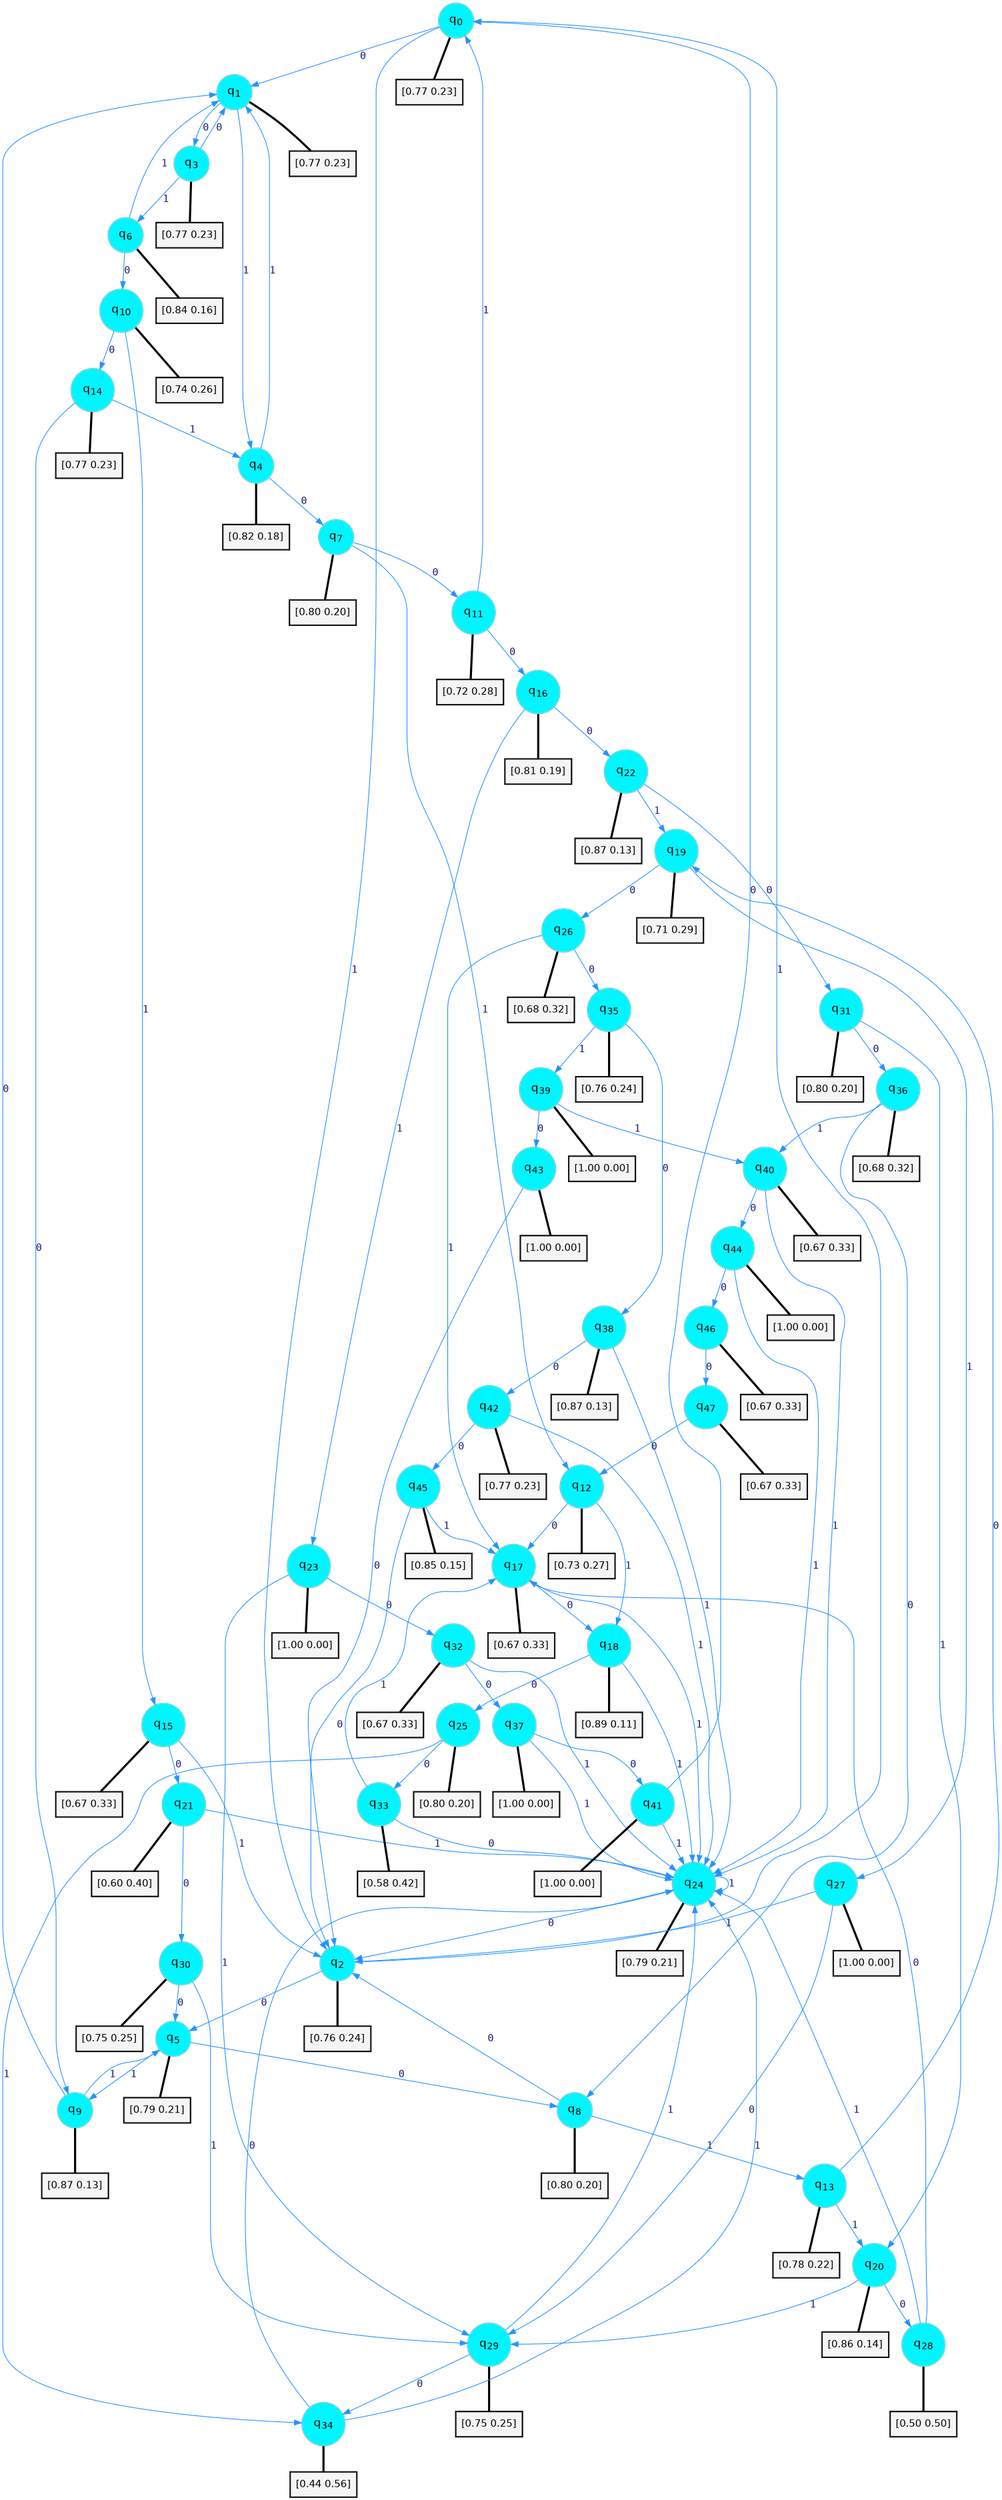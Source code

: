 digraph G {
graph [
bgcolor=transparent, dpi=300, rankdir=TD, size="40,25"];
node [
color=gray, fillcolor=turquoise1, fontcolor=black, fontname=Helvetica, fontsize=16, fontweight=bold, shape=circle, style=filled];
edge [
arrowsize=1, color=dodgerblue1, fontcolor=midnightblue, fontname=courier, fontweight=bold, penwidth=1, style=solid, weight=20];
0[label=<q<SUB>0</SUB>>];
1[label=<q<SUB>1</SUB>>];
2[label=<q<SUB>2</SUB>>];
3[label=<q<SUB>3</SUB>>];
4[label=<q<SUB>4</SUB>>];
5[label=<q<SUB>5</SUB>>];
6[label=<q<SUB>6</SUB>>];
7[label=<q<SUB>7</SUB>>];
8[label=<q<SUB>8</SUB>>];
9[label=<q<SUB>9</SUB>>];
10[label=<q<SUB>10</SUB>>];
11[label=<q<SUB>11</SUB>>];
12[label=<q<SUB>12</SUB>>];
13[label=<q<SUB>13</SUB>>];
14[label=<q<SUB>14</SUB>>];
15[label=<q<SUB>15</SUB>>];
16[label=<q<SUB>16</SUB>>];
17[label=<q<SUB>17</SUB>>];
18[label=<q<SUB>18</SUB>>];
19[label=<q<SUB>19</SUB>>];
20[label=<q<SUB>20</SUB>>];
21[label=<q<SUB>21</SUB>>];
22[label=<q<SUB>22</SUB>>];
23[label=<q<SUB>23</SUB>>];
24[label=<q<SUB>24</SUB>>];
25[label=<q<SUB>25</SUB>>];
26[label=<q<SUB>26</SUB>>];
27[label=<q<SUB>27</SUB>>];
28[label=<q<SUB>28</SUB>>];
29[label=<q<SUB>29</SUB>>];
30[label=<q<SUB>30</SUB>>];
31[label=<q<SUB>31</SUB>>];
32[label=<q<SUB>32</SUB>>];
33[label=<q<SUB>33</SUB>>];
34[label=<q<SUB>34</SUB>>];
35[label=<q<SUB>35</SUB>>];
36[label=<q<SUB>36</SUB>>];
37[label=<q<SUB>37</SUB>>];
38[label=<q<SUB>38</SUB>>];
39[label=<q<SUB>39</SUB>>];
40[label=<q<SUB>40</SUB>>];
41[label=<q<SUB>41</SUB>>];
42[label=<q<SUB>42</SUB>>];
43[label=<q<SUB>43</SUB>>];
44[label=<q<SUB>44</SUB>>];
45[label=<q<SUB>45</SUB>>];
46[label=<q<SUB>46</SUB>>];
47[label=<q<SUB>47</SUB>>];
48[label="[0.77 0.23]", shape=box,fontcolor=black, fontname=Helvetica, fontsize=14, penwidth=2, fillcolor=whitesmoke,color=black];
49[label="[0.77 0.23]", shape=box,fontcolor=black, fontname=Helvetica, fontsize=14, penwidth=2, fillcolor=whitesmoke,color=black];
50[label="[0.76 0.24]", shape=box,fontcolor=black, fontname=Helvetica, fontsize=14, penwidth=2, fillcolor=whitesmoke,color=black];
51[label="[0.77 0.23]", shape=box,fontcolor=black, fontname=Helvetica, fontsize=14, penwidth=2, fillcolor=whitesmoke,color=black];
52[label="[0.82 0.18]", shape=box,fontcolor=black, fontname=Helvetica, fontsize=14, penwidth=2, fillcolor=whitesmoke,color=black];
53[label="[0.79 0.21]", shape=box,fontcolor=black, fontname=Helvetica, fontsize=14, penwidth=2, fillcolor=whitesmoke,color=black];
54[label="[0.84 0.16]", shape=box,fontcolor=black, fontname=Helvetica, fontsize=14, penwidth=2, fillcolor=whitesmoke,color=black];
55[label="[0.80 0.20]", shape=box,fontcolor=black, fontname=Helvetica, fontsize=14, penwidth=2, fillcolor=whitesmoke,color=black];
56[label="[0.80 0.20]", shape=box,fontcolor=black, fontname=Helvetica, fontsize=14, penwidth=2, fillcolor=whitesmoke,color=black];
57[label="[0.87 0.13]", shape=box,fontcolor=black, fontname=Helvetica, fontsize=14, penwidth=2, fillcolor=whitesmoke,color=black];
58[label="[0.74 0.26]", shape=box,fontcolor=black, fontname=Helvetica, fontsize=14, penwidth=2, fillcolor=whitesmoke,color=black];
59[label="[0.72 0.28]", shape=box,fontcolor=black, fontname=Helvetica, fontsize=14, penwidth=2, fillcolor=whitesmoke,color=black];
60[label="[0.73 0.27]", shape=box,fontcolor=black, fontname=Helvetica, fontsize=14, penwidth=2, fillcolor=whitesmoke,color=black];
61[label="[0.78 0.22]", shape=box,fontcolor=black, fontname=Helvetica, fontsize=14, penwidth=2, fillcolor=whitesmoke,color=black];
62[label="[0.77 0.23]", shape=box,fontcolor=black, fontname=Helvetica, fontsize=14, penwidth=2, fillcolor=whitesmoke,color=black];
63[label="[0.67 0.33]", shape=box,fontcolor=black, fontname=Helvetica, fontsize=14, penwidth=2, fillcolor=whitesmoke,color=black];
64[label="[0.81 0.19]", shape=box,fontcolor=black, fontname=Helvetica, fontsize=14, penwidth=2, fillcolor=whitesmoke,color=black];
65[label="[0.67 0.33]", shape=box,fontcolor=black, fontname=Helvetica, fontsize=14, penwidth=2, fillcolor=whitesmoke,color=black];
66[label="[0.89 0.11]", shape=box,fontcolor=black, fontname=Helvetica, fontsize=14, penwidth=2, fillcolor=whitesmoke,color=black];
67[label="[0.71 0.29]", shape=box,fontcolor=black, fontname=Helvetica, fontsize=14, penwidth=2, fillcolor=whitesmoke,color=black];
68[label="[0.86 0.14]", shape=box,fontcolor=black, fontname=Helvetica, fontsize=14, penwidth=2, fillcolor=whitesmoke,color=black];
69[label="[0.60 0.40]", shape=box,fontcolor=black, fontname=Helvetica, fontsize=14, penwidth=2, fillcolor=whitesmoke,color=black];
70[label="[0.87 0.13]", shape=box,fontcolor=black, fontname=Helvetica, fontsize=14, penwidth=2, fillcolor=whitesmoke,color=black];
71[label="[1.00 0.00]", shape=box,fontcolor=black, fontname=Helvetica, fontsize=14, penwidth=2, fillcolor=whitesmoke,color=black];
72[label="[0.79 0.21]", shape=box,fontcolor=black, fontname=Helvetica, fontsize=14, penwidth=2, fillcolor=whitesmoke,color=black];
73[label="[0.80 0.20]", shape=box,fontcolor=black, fontname=Helvetica, fontsize=14, penwidth=2, fillcolor=whitesmoke,color=black];
74[label="[0.68 0.32]", shape=box,fontcolor=black, fontname=Helvetica, fontsize=14, penwidth=2, fillcolor=whitesmoke,color=black];
75[label="[1.00 0.00]", shape=box,fontcolor=black, fontname=Helvetica, fontsize=14, penwidth=2, fillcolor=whitesmoke,color=black];
76[label="[0.50 0.50]", shape=box,fontcolor=black, fontname=Helvetica, fontsize=14, penwidth=2, fillcolor=whitesmoke,color=black];
77[label="[0.75 0.25]", shape=box,fontcolor=black, fontname=Helvetica, fontsize=14, penwidth=2, fillcolor=whitesmoke,color=black];
78[label="[0.75 0.25]", shape=box,fontcolor=black, fontname=Helvetica, fontsize=14, penwidth=2, fillcolor=whitesmoke,color=black];
79[label="[0.80 0.20]", shape=box,fontcolor=black, fontname=Helvetica, fontsize=14, penwidth=2, fillcolor=whitesmoke,color=black];
80[label="[0.67 0.33]", shape=box,fontcolor=black, fontname=Helvetica, fontsize=14, penwidth=2, fillcolor=whitesmoke,color=black];
81[label="[0.58 0.42]", shape=box,fontcolor=black, fontname=Helvetica, fontsize=14, penwidth=2, fillcolor=whitesmoke,color=black];
82[label="[0.44 0.56]", shape=box,fontcolor=black, fontname=Helvetica, fontsize=14, penwidth=2, fillcolor=whitesmoke,color=black];
83[label="[0.76 0.24]", shape=box,fontcolor=black, fontname=Helvetica, fontsize=14, penwidth=2, fillcolor=whitesmoke,color=black];
84[label="[0.68 0.32]", shape=box,fontcolor=black, fontname=Helvetica, fontsize=14, penwidth=2, fillcolor=whitesmoke,color=black];
85[label="[1.00 0.00]", shape=box,fontcolor=black, fontname=Helvetica, fontsize=14, penwidth=2, fillcolor=whitesmoke,color=black];
86[label="[0.87 0.13]", shape=box,fontcolor=black, fontname=Helvetica, fontsize=14, penwidth=2, fillcolor=whitesmoke,color=black];
87[label="[1.00 0.00]", shape=box,fontcolor=black, fontname=Helvetica, fontsize=14, penwidth=2, fillcolor=whitesmoke,color=black];
88[label="[0.67 0.33]", shape=box,fontcolor=black, fontname=Helvetica, fontsize=14, penwidth=2, fillcolor=whitesmoke,color=black];
89[label="[1.00 0.00]", shape=box,fontcolor=black, fontname=Helvetica, fontsize=14, penwidth=2, fillcolor=whitesmoke,color=black];
90[label="[0.77 0.23]", shape=box,fontcolor=black, fontname=Helvetica, fontsize=14, penwidth=2, fillcolor=whitesmoke,color=black];
91[label="[1.00 0.00]", shape=box,fontcolor=black, fontname=Helvetica, fontsize=14, penwidth=2, fillcolor=whitesmoke,color=black];
92[label="[1.00 0.00]", shape=box,fontcolor=black, fontname=Helvetica, fontsize=14, penwidth=2, fillcolor=whitesmoke,color=black];
93[label="[0.85 0.15]", shape=box,fontcolor=black, fontname=Helvetica, fontsize=14, penwidth=2, fillcolor=whitesmoke,color=black];
94[label="[0.67 0.33]", shape=box,fontcolor=black, fontname=Helvetica, fontsize=14, penwidth=2, fillcolor=whitesmoke,color=black];
95[label="[0.67 0.33]", shape=box,fontcolor=black, fontname=Helvetica, fontsize=14, penwidth=2, fillcolor=whitesmoke,color=black];
0->1 [label=0];
0->2 [label=1];
0->48 [arrowhead=none, penwidth=3,color=black];
1->3 [label=0];
1->4 [label=1];
1->49 [arrowhead=none, penwidth=3,color=black];
2->5 [label=0];
2->0 [label=1];
2->50 [arrowhead=none, penwidth=3,color=black];
3->1 [label=0];
3->6 [label=1];
3->51 [arrowhead=none, penwidth=3,color=black];
4->7 [label=0];
4->1 [label=1];
4->52 [arrowhead=none, penwidth=3,color=black];
5->8 [label=0];
5->9 [label=1];
5->53 [arrowhead=none, penwidth=3,color=black];
6->10 [label=0];
6->1 [label=1];
6->54 [arrowhead=none, penwidth=3,color=black];
7->11 [label=0];
7->12 [label=1];
7->55 [arrowhead=none, penwidth=3,color=black];
8->2 [label=0];
8->13 [label=1];
8->56 [arrowhead=none, penwidth=3,color=black];
9->1 [label=0];
9->5 [label=1];
9->57 [arrowhead=none, penwidth=3,color=black];
10->14 [label=0];
10->15 [label=1];
10->58 [arrowhead=none, penwidth=3,color=black];
11->16 [label=0];
11->0 [label=1];
11->59 [arrowhead=none, penwidth=3,color=black];
12->17 [label=0];
12->18 [label=1];
12->60 [arrowhead=none, penwidth=3,color=black];
13->19 [label=0];
13->20 [label=1];
13->61 [arrowhead=none, penwidth=3,color=black];
14->9 [label=0];
14->4 [label=1];
14->62 [arrowhead=none, penwidth=3,color=black];
15->21 [label=0];
15->2 [label=1];
15->63 [arrowhead=none, penwidth=3,color=black];
16->22 [label=0];
16->23 [label=1];
16->64 [arrowhead=none, penwidth=3,color=black];
17->18 [label=0];
17->24 [label=1];
17->65 [arrowhead=none, penwidth=3,color=black];
18->25 [label=0];
18->24 [label=1];
18->66 [arrowhead=none, penwidth=3,color=black];
19->26 [label=0];
19->27 [label=1];
19->67 [arrowhead=none, penwidth=3,color=black];
20->28 [label=0];
20->29 [label=1];
20->68 [arrowhead=none, penwidth=3,color=black];
21->30 [label=0];
21->24 [label=1];
21->69 [arrowhead=none, penwidth=3,color=black];
22->31 [label=0];
22->19 [label=1];
22->70 [arrowhead=none, penwidth=3,color=black];
23->32 [label=0];
23->29 [label=1];
23->71 [arrowhead=none, penwidth=3,color=black];
24->2 [label=0];
24->24 [label=1];
24->72 [arrowhead=none, penwidth=3,color=black];
25->33 [label=0];
25->34 [label=1];
25->73 [arrowhead=none, penwidth=3,color=black];
26->35 [label=0];
26->17 [label=1];
26->74 [arrowhead=none, penwidth=3,color=black];
27->29 [label=0];
27->2 [label=1];
27->75 [arrowhead=none, penwidth=3,color=black];
28->17 [label=0];
28->24 [label=1];
28->76 [arrowhead=none, penwidth=3,color=black];
29->34 [label=0];
29->24 [label=1];
29->77 [arrowhead=none, penwidth=3,color=black];
30->5 [label=0];
30->29 [label=1];
30->78 [arrowhead=none, penwidth=3,color=black];
31->36 [label=0];
31->20 [label=1];
31->79 [arrowhead=none, penwidth=3,color=black];
32->37 [label=0];
32->24 [label=1];
32->80 [arrowhead=none, penwidth=3,color=black];
33->24 [label=0];
33->17 [label=1];
33->81 [arrowhead=none, penwidth=3,color=black];
34->24 [label=0];
34->24 [label=1];
34->82 [arrowhead=none, penwidth=3,color=black];
35->38 [label=0];
35->39 [label=1];
35->83 [arrowhead=none, penwidth=3,color=black];
36->8 [label=0];
36->40 [label=1];
36->84 [arrowhead=none, penwidth=3,color=black];
37->41 [label=0];
37->24 [label=1];
37->85 [arrowhead=none, penwidth=3,color=black];
38->42 [label=0];
38->24 [label=1];
38->86 [arrowhead=none, penwidth=3,color=black];
39->43 [label=0];
39->40 [label=1];
39->87 [arrowhead=none, penwidth=3,color=black];
40->44 [label=0];
40->24 [label=1];
40->88 [arrowhead=none, penwidth=3,color=black];
41->0 [label=0];
41->24 [label=1];
41->89 [arrowhead=none, penwidth=3,color=black];
42->45 [label=0];
42->24 [label=1];
42->90 [arrowhead=none, penwidth=3,color=black];
43->2 [label=0];
43->91 [arrowhead=none, penwidth=3,color=black];
44->46 [label=0];
44->24 [label=1];
44->92 [arrowhead=none, penwidth=3,color=black];
45->2 [label=0];
45->17 [label=1];
45->93 [arrowhead=none, penwidth=3,color=black];
46->47 [label=0];
46->94 [arrowhead=none, penwidth=3,color=black];
47->12 [label=0];
47->95 [arrowhead=none, penwidth=3,color=black];
}
